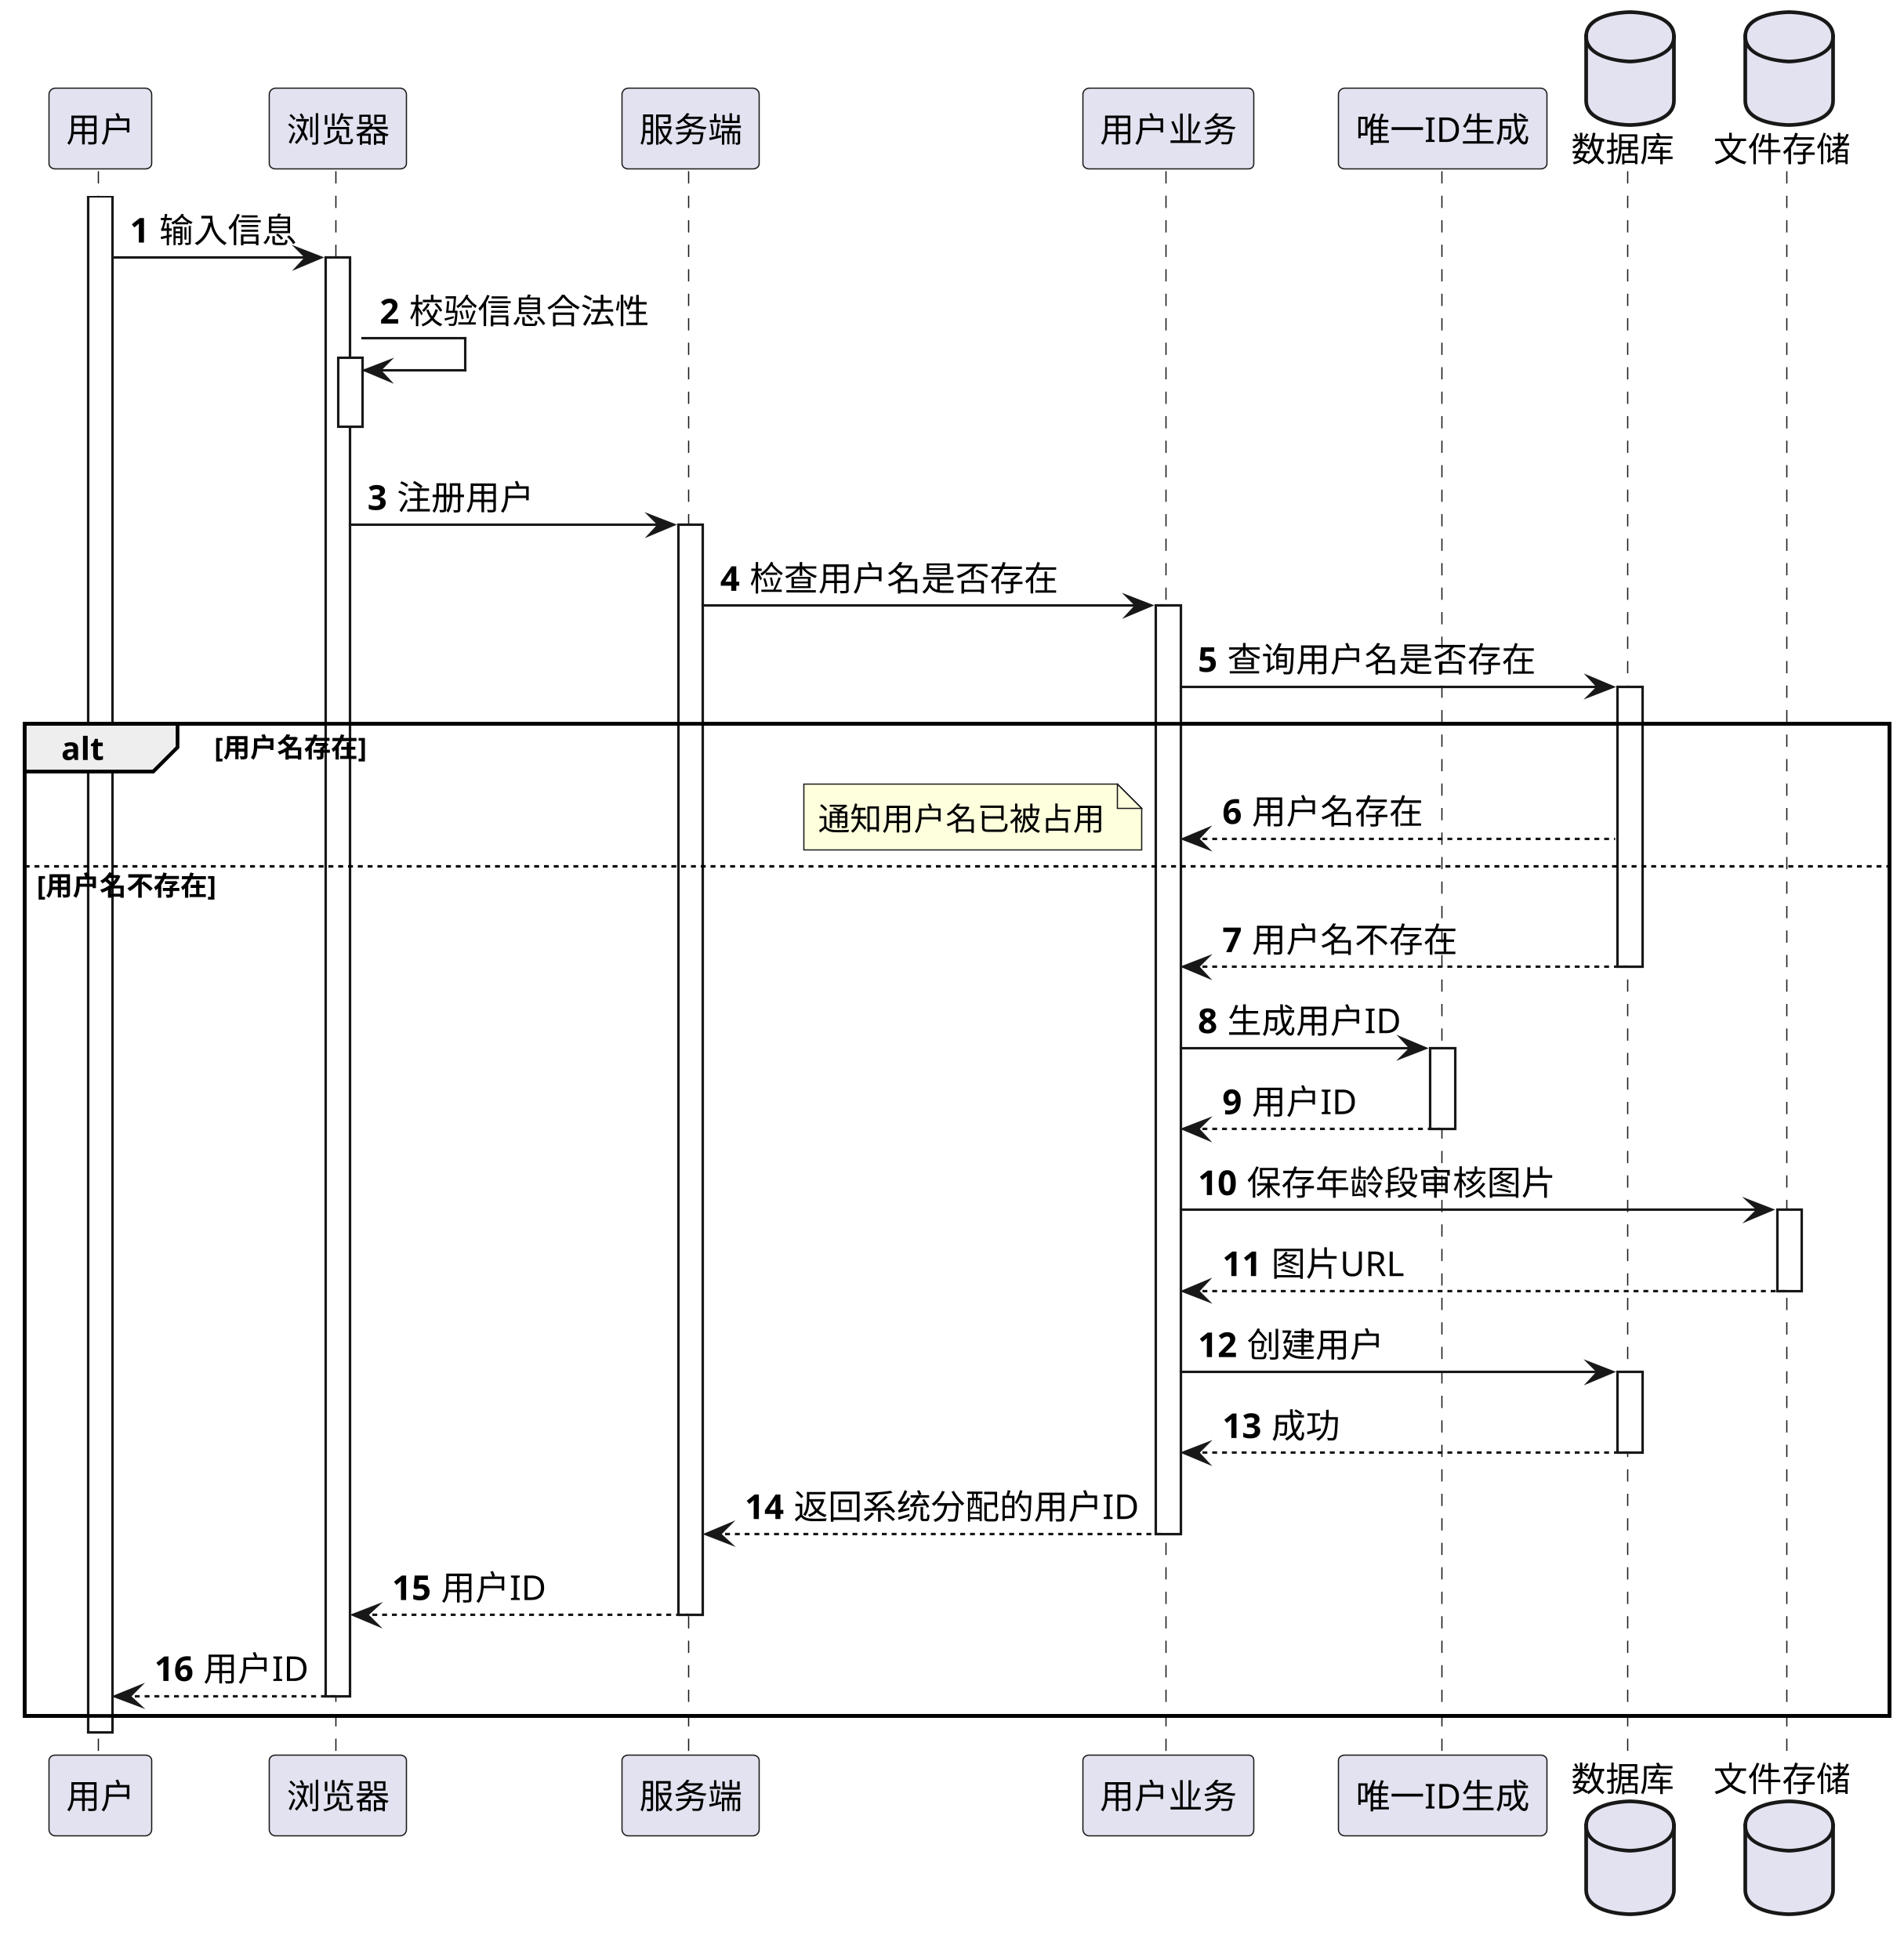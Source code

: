 @startuml
skinparam shadowing false
skinparam defaultFontName xfonts-wqy
skinparam defaultFontName times
skinparam dpi 300
skinparam activity  {
    DiamondFontSize 14
    ArrowFontSize 14
    FontSize 14
}
autonumber

participant 用户 as User
participant 浏览器 as Browser
participant 服务端 as  Server
participant 用户业务 as UserService
participant 唯一ID生成 as Uid
database 数据库 as DB
database 文件存储 as OSS


activate User
User -> Browser ++: 输入信息
Browser -> Browser ++--: 校验信息合法性
Browser -> Server ++: 注册用户
Server -> UserService ++: 检查用户名是否存在
UserService -> DB ++: 查询用户名是否存在
alt 用户名存在
    UserService <-- DB : 用户名存在
    note left
    通知用户名已被占用
    end note
else 用户名不存在
    return 用户名不存在
    UserService -> Uid ++: 生成用户ID
    return 用户ID
    UserService -> OSS ++: 保存年龄段审核图片
    return 图片URL
    UserService -> DB ++: 创建用户
    return 成功
    return 返回系统分配的用户ID
    return 用户ID
    return 用户ID
end
deactivate User
@enduml